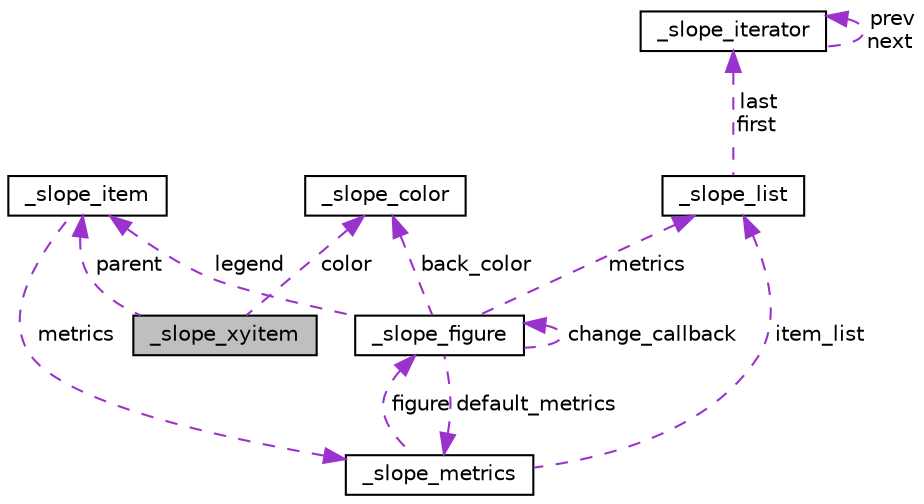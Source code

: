 digraph "_slope_xyitem"
{
  edge [fontname="Helvetica",fontsize="10",labelfontname="Helvetica",labelfontsize="10"];
  node [fontname="Helvetica",fontsize="10",shape=record];
  Node1 [label="_slope_xyitem",height=0.2,width=0.4,color="black", fillcolor="grey75", style="filled", fontcolor="black"];
  Node2 -> Node1 [dir="back",color="darkorchid3",fontsize="10",style="dashed",label=" parent" ,fontname="Helvetica"];
  Node2 [label="_slope_item",height=0.2,width=0.4,color="black", fillcolor="white", style="filled",URL="$struct__slope__item.html"];
  Node3 -> Node2 [dir="back",color="darkorchid3",fontsize="10",style="dashed",label=" metrics" ,fontname="Helvetica"];
  Node3 [label="_slope_metrics",height=0.2,width=0.4,color="black", fillcolor="white", style="filled",URL="$struct__slope__metrics.html"];
  Node4 -> Node3 [dir="back",color="darkorchid3",fontsize="10",style="dashed",label=" item_list" ,fontname="Helvetica"];
  Node4 [label="_slope_list",height=0.2,width=0.4,color="black", fillcolor="white", style="filled",URL="$struct__slope__list.html"];
  Node5 -> Node4 [dir="back",color="darkorchid3",fontsize="10",style="dashed",label=" last\nfirst" ,fontname="Helvetica"];
  Node5 [label="_slope_iterator",height=0.2,width=0.4,color="black", fillcolor="white", style="filled",URL="$struct__slope__iterator.html"];
  Node5 -> Node5 [dir="back",color="darkorchid3",fontsize="10",style="dashed",label=" prev\nnext" ,fontname="Helvetica"];
  Node6 -> Node3 [dir="back",color="darkorchid3",fontsize="10",style="dashed",label=" figure" ,fontname="Helvetica"];
  Node6 [label="_slope_figure",height=0.2,width=0.4,color="black", fillcolor="white", style="filled",URL="$struct__slope__figure.html"];
  Node4 -> Node6 [dir="back",color="darkorchid3",fontsize="10",style="dashed",label=" metrics" ,fontname="Helvetica"];
  Node3 -> Node6 [dir="back",color="darkorchid3",fontsize="10",style="dashed",label=" default_metrics" ,fontname="Helvetica"];
  Node6 -> Node6 [dir="back",color="darkorchid3",fontsize="10",style="dashed",label=" change_callback" ,fontname="Helvetica"];
  Node2 -> Node6 [dir="back",color="darkorchid3",fontsize="10",style="dashed",label=" legend" ,fontname="Helvetica"];
  Node7 -> Node6 [dir="back",color="darkorchid3",fontsize="10",style="dashed",label=" back_color" ,fontname="Helvetica"];
  Node7 [label="_slope_color",height=0.2,width=0.4,color="black", fillcolor="white", style="filled",URL="$struct__slope__color.html"];
  Node7 -> Node1 [dir="back",color="darkorchid3",fontsize="10",style="dashed",label=" color" ,fontname="Helvetica"];
}
